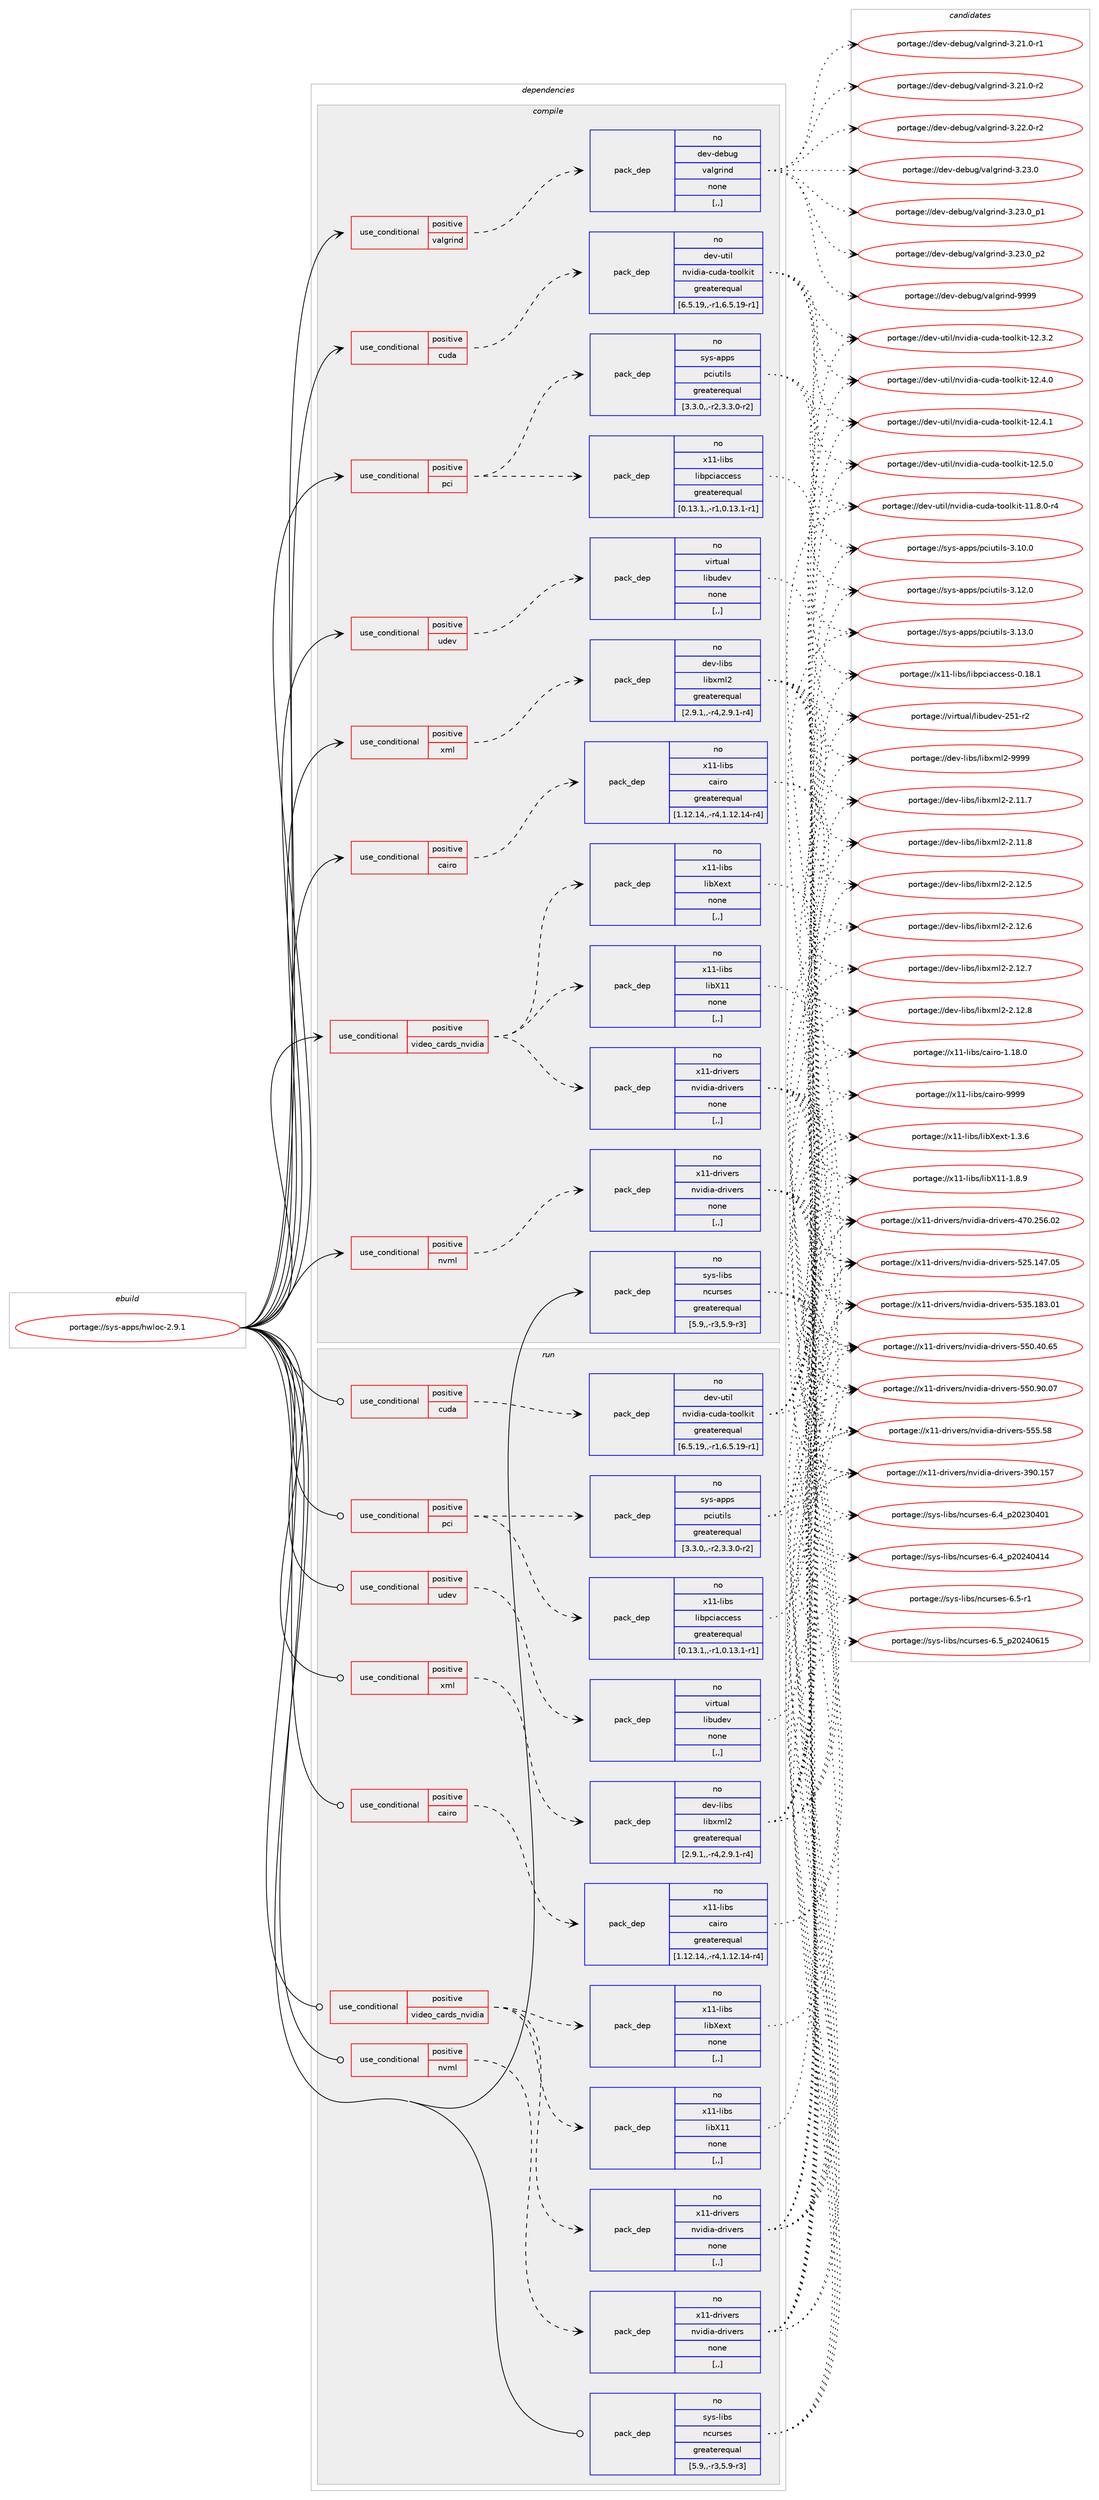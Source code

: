 digraph prolog {

# *************
# Graph options
# *************

newrank=true;
concentrate=true;
compound=true;
graph [rankdir=LR,fontname=Helvetica,fontsize=10,ranksep=1.5];#, ranksep=2.5, nodesep=0.2];
edge  [arrowhead=vee];
node  [fontname=Helvetica,fontsize=10];

# **********
# The ebuild
# **********

subgraph cluster_leftcol {
color=gray;
rank=same;
label=<<i>ebuild</i>>;
id [label="portage://sys-apps/hwloc-2.9.1", color=red, width=4, href="../sys-apps/hwloc-2.9.1.svg"];
}

# ****************
# The dependencies
# ****************

subgraph cluster_midcol {
color=gray;
label=<<i>dependencies</i>>;
subgraph cluster_compile {
fillcolor="#eeeeee";
style=filled;
label=<<i>compile</i>>;
subgraph cond108456 {
dependency410921 [label=<<TABLE BORDER="0" CELLBORDER="1" CELLSPACING="0" CELLPADDING="4"><TR><TD ROWSPAN="3" CELLPADDING="10">use_conditional</TD></TR><TR><TD>positive</TD></TR><TR><TD>cairo</TD></TR></TABLE>>, shape=none, color=red];
subgraph pack299611 {
dependency410922 [label=<<TABLE BORDER="0" CELLBORDER="1" CELLSPACING="0" CELLPADDING="4" WIDTH="220"><TR><TD ROWSPAN="6" CELLPADDING="30">pack_dep</TD></TR><TR><TD WIDTH="110">no</TD></TR><TR><TD>x11-libs</TD></TR><TR><TD>cairo</TD></TR><TR><TD>greaterequal</TD></TR><TR><TD>[1.12.14,,-r4,1.12.14-r4]</TD></TR></TABLE>>, shape=none, color=blue];
}
dependency410921:e -> dependency410922:w [weight=20,style="dashed",arrowhead="vee"];
}
id:e -> dependency410921:w [weight=20,style="solid",arrowhead="vee"];
subgraph cond108457 {
dependency410923 [label=<<TABLE BORDER="0" CELLBORDER="1" CELLSPACING="0" CELLPADDING="4"><TR><TD ROWSPAN="3" CELLPADDING="10">use_conditional</TD></TR><TR><TD>positive</TD></TR><TR><TD>cuda</TD></TR></TABLE>>, shape=none, color=red];
subgraph pack299612 {
dependency410924 [label=<<TABLE BORDER="0" CELLBORDER="1" CELLSPACING="0" CELLPADDING="4" WIDTH="220"><TR><TD ROWSPAN="6" CELLPADDING="30">pack_dep</TD></TR><TR><TD WIDTH="110">no</TD></TR><TR><TD>dev-util</TD></TR><TR><TD>nvidia-cuda-toolkit</TD></TR><TR><TD>greaterequal</TD></TR><TR><TD>[6.5.19,,-r1,6.5.19-r1]</TD></TR></TABLE>>, shape=none, color=blue];
}
dependency410923:e -> dependency410924:w [weight=20,style="dashed",arrowhead="vee"];
}
id:e -> dependency410923:w [weight=20,style="solid",arrowhead="vee"];
subgraph cond108458 {
dependency410925 [label=<<TABLE BORDER="0" CELLBORDER="1" CELLSPACING="0" CELLPADDING="4"><TR><TD ROWSPAN="3" CELLPADDING="10">use_conditional</TD></TR><TR><TD>positive</TD></TR><TR><TD>nvml</TD></TR></TABLE>>, shape=none, color=red];
subgraph pack299613 {
dependency410926 [label=<<TABLE BORDER="0" CELLBORDER="1" CELLSPACING="0" CELLPADDING="4" WIDTH="220"><TR><TD ROWSPAN="6" CELLPADDING="30">pack_dep</TD></TR><TR><TD WIDTH="110">no</TD></TR><TR><TD>x11-drivers</TD></TR><TR><TD>nvidia-drivers</TD></TR><TR><TD>none</TD></TR><TR><TD>[,,]</TD></TR></TABLE>>, shape=none, color=blue];
}
dependency410925:e -> dependency410926:w [weight=20,style="dashed",arrowhead="vee"];
}
id:e -> dependency410925:w [weight=20,style="solid",arrowhead="vee"];
subgraph cond108459 {
dependency410927 [label=<<TABLE BORDER="0" CELLBORDER="1" CELLSPACING="0" CELLPADDING="4"><TR><TD ROWSPAN="3" CELLPADDING="10">use_conditional</TD></TR><TR><TD>positive</TD></TR><TR><TD>pci</TD></TR></TABLE>>, shape=none, color=red];
subgraph pack299614 {
dependency410928 [label=<<TABLE BORDER="0" CELLBORDER="1" CELLSPACING="0" CELLPADDING="4" WIDTH="220"><TR><TD ROWSPAN="6" CELLPADDING="30">pack_dep</TD></TR><TR><TD WIDTH="110">no</TD></TR><TR><TD>sys-apps</TD></TR><TR><TD>pciutils</TD></TR><TR><TD>greaterequal</TD></TR><TR><TD>[3.3.0,,-r2,3.3.0-r2]</TD></TR></TABLE>>, shape=none, color=blue];
}
dependency410927:e -> dependency410928:w [weight=20,style="dashed",arrowhead="vee"];
subgraph pack299615 {
dependency410929 [label=<<TABLE BORDER="0" CELLBORDER="1" CELLSPACING="0" CELLPADDING="4" WIDTH="220"><TR><TD ROWSPAN="6" CELLPADDING="30">pack_dep</TD></TR><TR><TD WIDTH="110">no</TD></TR><TR><TD>x11-libs</TD></TR><TR><TD>libpciaccess</TD></TR><TR><TD>greaterequal</TD></TR><TR><TD>[0.13.1,,-r1,0.13.1-r1]</TD></TR></TABLE>>, shape=none, color=blue];
}
dependency410927:e -> dependency410929:w [weight=20,style="dashed",arrowhead="vee"];
}
id:e -> dependency410927:w [weight=20,style="solid",arrowhead="vee"];
subgraph cond108460 {
dependency410930 [label=<<TABLE BORDER="0" CELLBORDER="1" CELLSPACING="0" CELLPADDING="4"><TR><TD ROWSPAN="3" CELLPADDING="10">use_conditional</TD></TR><TR><TD>positive</TD></TR><TR><TD>udev</TD></TR></TABLE>>, shape=none, color=red];
subgraph pack299616 {
dependency410931 [label=<<TABLE BORDER="0" CELLBORDER="1" CELLSPACING="0" CELLPADDING="4" WIDTH="220"><TR><TD ROWSPAN="6" CELLPADDING="30">pack_dep</TD></TR><TR><TD WIDTH="110">no</TD></TR><TR><TD>virtual</TD></TR><TR><TD>libudev</TD></TR><TR><TD>none</TD></TR><TR><TD>[,,]</TD></TR></TABLE>>, shape=none, color=blue];
}
dependency410930:e -> dependency410931:w [weight=20,style="dashed",arrowhead="vee"];
}
id:e -> dependency410930:w [weight=20,style="solid",arrowhead="vee"];
subgraph cond108461 {
dependency410932 [label=<<TABLE BORDER="0" CELLBORDER="1" CELLSPACING="0" CELLPADDING="4"><TR><TD ROWSPAN="3" CELLPADDING="10">use_conditional</TD></TR><TR><TD>positive</TD></TR><TR><TD>valgrind</TD></TR></TABLE>>, shape=none, color=red];
subgraph pack299617 {
dependency410933 [label=<<TABLE BORDER="0" CELLBORDER="1" CELLSPACING="0" CELLPADDING="4" WIDTH="220"><TR><TD ROWSPAN="6" CELLPADDING="30">pack_dep</TD></TR><TR><TD WIDTH="110">no</TD></TR><TR><TD>dev-debug</TD></TR><TR><TD>valgrind</TD></TR><TR><TD>none</TD></TR><TR><TD>[,,]</TD></TR></TABLE>>, shape=none, color=blue];
}
dependency410932:e -> dependency410933:w [weight=20,style="dashed",arrowhead="vee"];
}
id:e -> dependency410932:w [weight=20,style="solid",arrowhead="vee"];
subgraph cond108462 {
dependency410934 [label=<<TABLE BORDER="0" CELLBORDER="1" CELLSPACING="0" CELLPADDING="4"><TR><TD ROWSPAN="3" CELLPADDING="10">use_conditional</TD></TR><TR><TD>positive</TD></TR><TR><TD>video_cards_nvidia</TD></TR></TABLE>>, shape=none, color=red];
subgraph pack299618 {
dependency410935 [label=<<TABLE BORDER="0" CELLBORDER="1" CELLSPACING="0" CELLPADDING="4" WIDTH="220"><TR><TD ROWSPAN="6" CELLPADDING="30">pack_dep</TD></TR><TR><TD WIDTH="110">no</TD></TR><TR><TD>x11-drivers</TD></TR><TR><TD>nvidia-drivers</TD></TR><TR><TD>none</TD></TR><TR><TD>[,,]</TD></TR></TABLE>>, shape=none, color=blue];
}
dependency410934:e -> dependency410935:w [weight=20,style="dashed",arrowhead="vee"];
subgraph pack299619 {
dependency410936 [label=<<TABLE BORDER="0" CELLBORDER="1" CELLSPACING="0" CELLPADDING="4" WIDTH="220"><TR><TD ROWSPAN="6" CELLPADDING="30">pack_dep</TD></TR><TR><TD WIDTH="110">no</TD></TR><TR><TD>x11-libs</TD></TR><TR><TD>libXext</TD></TR><TR><TD>none</TD></TR><TR><TD>[,,]</TD></TR></TABLE>>, shape=none, color=blue];
}
dependency410934:e -> dependency410936:w [weight=20,style="dashed",arrowhead="vee"];
subgraph pack299620 {
dependency410937 [label=<<TABLE BORDER="0" CELLBORDER="1" CELLSPACING="0" CELLPADDING="4" WIDTH="220"><TR><TD ROWSPAN="6" CELLPADDING="30">pack_dep</TD></TR><TR><TD WIDTH="110">no</TD></TR><TR><TD>x11-libs</TD></TR><TR><TD>libX11</TD></TR><TR><TD>none</TD></TR><TR><TD>[,,]</TD></TR></TABLE>>, shape=none, color=blue];
}
dependency410934:e -> dependency410937:w [weight=20,style="dashed",arrowhead="vee"];
}
id:e -> dependency410934:w [weight=20,style="solid",arrowhead="vee"];
subgraph cond108463 {
dependency410938 [label=<<TABLE BORDER="0" CELLBORDER="1" CELLSPACING="0" CELLPADDING="4"><TR><TD ROWSPAN="3" CELLPADDING="10">use_conditional</TD></TR><TR><TD>positive</TD></TR><TR><TD>xml</TD></TR></TABLE>>, shape=none, color=red];
subgraph pack299621 {
dependency410939 [label=<<TABLE BORDER="0" CELLBORDER="1" CELLSPACING="0" CELLPADDING="4" WIDTH="220"><TR><TD ROWSPAN="6" CELLPADDING="30">pack_dep</TD></TR><TR><TD WIDTH="110">no</TD></TR><TR><TD>dev-libs</TD></TR><TR><TD>libxml2</TD></TR><TR><TD>greaterequal</TD></TR><TR><TD>[2.9.1,,-r4,2.9.1-r4]</TD></TR></TABLE>>, shape=none, color=blue];
}
dependency410938:e -> dependency410939:w [weight=20,style="dashed",arrowhead="vee"];
}
id:e -> dependency410938:w [weight=20,style="solid",arrowhead="vee"];
subgraph pack299622 {
dependency410940 [label=<<TABLE BORDER="0" CELLBORDER="1" CELLSPACING="0" CELLPADDING="4" WIDTH="220"><TR><TD ROWSPAN="6" CELLPADDING="30">pack_dep</TD></TR><TR><TD WIDTH="110">no</TD></TR><TR><TD>sys-libs</TD></TR><TR><TD>ncurses</TD></TR><TR><TD>greaterequal</TD></TR><TR><TD>[5.9,,-r3,5.9-r3]</TD></TR></TABLE>>, shape=none, color=blue];
}
id:e -> dependency410940:w [weight=20,style="solid",arrowhead="vee"];
}
subgraph cluster_compileandrun {
fillcolor="#eeeeee";
style=filled;
label=<<i>compile and run</i>>;
}
subgraph cluster_run {
fillcolor="#eeeeee";
style=filled;
label=<<i>run</i>>;
subgraph cond108464 {
dependency410941 [label=<<TABLE BORDER="0" CELLBORDER="1" CELLSPACING="0" CELLPADDING="4"><TR><TD ROWSPAN="3" CELLPADDING="10">use_conditional</TD></TR><TR><TD>positive</TD></TR><TR><TD>cairo</TD></TR></TABLE>>, shape=none, color=red];
subgraph pack299623 {
dependency410942 [label=<<TABLE BORDER="0" CELLBORDER="1" CELLSPACING="0" CELLPADDING="4" WIDTH="220"><TR><TD ROWSPAN="6" CELLPADDING="30">pack_dep</TD></TR><TR><TD WIDTH="110">no</TD></TR><TR><TD>x11-libs</TD></TR><TR><TD>cairo</TD></TR><TR><TD>greaterequal</TD></TR><TR><TD>[1.12.14,,-r4,1.12.14-r4]</TD></TR></TABLE>>, shape=none, color=blue];
}
dependency410941:e -> dependency410942:w [weight=20,style="dashed",arrowhead="vee"];
}
id:e -> dependency410941:w [weight=20,style="solid",arrowhead="odot"];
subgraph cond108465 {
dependency410943 [label=<<TABLE BORDER="0" CELLBORDER="1" CELLSPACING="0" CELLPADDING="4"><TR><TD ROWSPAN="3" CELLPADDING="10">use_conditional</TD></TR><TR><TD>positive</TD></TR><TR><TD>cuda</TD></TR></TABLE>>, shape=none, color=red];
subgraph pack299624 {
dependency410944 [label=<<TABLE BORDER="0" CELLBORDER="1" CELLSPACING="0" CELLPADDING="4" WIDTH="220"><TR><TD ROWSPAN="6" CELLPADDING="30">pack_dep</TD></TR><TR><TD WIDTH="110">no</TD></TR><TR><TD>dev-util</TD></TR><TR><TD>nvidia-cuda-toolkit</TD></TR><TR><TD>greaterequal</TD></TR><TR><TD>[6.5.19,,-r1,6.5.19-r1]</TD></TR></TABLE>>, shape=none, color=blue];
}
dependency410943:e -> dependency410944:w [weight=20,style="dashed",arrowhead="vee"];
}
id:e -> dependency410943:w [weight=20,style="solid",arrowhead="odot"];
subgraph cond108466 {
dependency410945 [label=<<TABLE BORDER="0" CELLBORDER="1" CELLSPACING="0" CELLPADDING="4"><TR><TD ROWSPAN="3" CELLPADDING="10">use_conditional</TD></TR><TR><TD>positive</TD></TR><TR><TD>nvml</TD></TR></TABLE>>, shape=none, color=red];
subgraph pack299625 {
dependency410946 [label=<<TABLE BORDER="0" CELLBORDER="1" CELLSPACING="0" CELLPADDING="4" WIDTH="220"><TR><TD ROWSPAN="6" CELLPADDING="30">pack_dep</TD></TR><TR><TD WIDTH="110">no</TD></TR><TR><TD>x11-drivers</TD></TR><TR><TD>nvidia-drivers</TD></TR><TR><TD>none</TD></TR><TR><TD>[,,]</TD></TR></TABLE>>, shape=none, color=blue];
}
dependency410945:e -> dependency410946:w [weight=20,style="dashed",arrowhead="vee"];
}
id:e -> dependency410945:w [weight=20,style="solid",arrowhead="odot"];
subgraph cond108467 {
dependency410947 [label=<<TABLE BORDER="0" CELLBORDER="1" CELLSPACING="0" CELLPADDING="4"><TR><TD ROWSPAN="3" CELLPADDING="10">use_conditional</TD></TR><TR><TD>positive</TD></TR><TR><TD>pci</TD></TR></TABLE>>, shape=none, color=red];
subgraph pack299626 {
dependency410948 [label=<<TABLE BORDER="0" CELLBORDER="1" CELLSPACING="0" CELLPADDING="4" WIDTH="220"><TR><TD ROWSPAN="6" CELLPADDING="30">pack_dep</TD></TR><TR><TD WIDTH="110">no</TD></TR><TR><TD>sys-apps</TD></TR><TR><TD>pciutils</TD></TR><TR><TD>greaterequal</TD></TR><TR><TD>[3.3.0,,-r2,3.3.0-r2]</TD></TR></TABLE>>, shape=none, color=blue];
}
dependency410947:e -> dependency410948:w [weight=20,style="dashed",arrowhead="vee"];
subgraph pack299627 {
dependency410949 [label=<<TABLE BORDER="0" CELLBORDER="1" CELLSPACING="0" CELLPADDING="4" WIDTH="220"><TR><TD ROWSPAN="6" CELLPADDING="30">pack_dep</TD></TR><TR><TD WIDTH="110">no</TD></TR><TR><TD>x11-libs</TD></TR><TR><TD>libpciaccess</TD></TR><TR><TD>greaterequal</TD></TR><TR><TD>[0.13.1,,-r1,0.13.1-r1]</TD></TR></TABLE>>, shape=none, color=blue];
}
dependency410947:e -> dependency410949:w [weight=20,style="dashed",arrowhead="vee"];
}
id:e -> dependency410947:w [weight=20,style="solid",arrowhead="odot"];
subgraph cond108468 {
dependency410950 [label=<<TABLE BORDER="0" CELLBORDER="1" CELLSPACING="0" CELLPADDING="4"><TR><TD ROWSPAN="3" CELLPADDING="10">use_conditional</TD></TR><TR><TD>positive</TD></TR><TR><TD>udev</TD></TR></TABLE>>, shape=none, color=red];
subgraph pack299628 {
dependency410951 [label=<<TABLE BORDER="0" CELLBORDER="1" CELLSPACING="0" CELLPADDING="4" WIDTH="220"><TR><TD ROWSPAN="6" CELLPADDING="30">pack_dep</TD></TR><TR><TD WIDTH="110">no</TD></TR><TR><TD>virtual</TD></TR><TR><TD>libudev</TD></TR><TR><TD>none</TD></TR><TR><TD>[,,]</TD></TR></TABLE>>, shape=none, color=blue];
}
dependency410950:e -> dependency410951:w [weight=20,style="dashed",arrowhead="vee"];
}
id:e -> dependency410950:w [weight=20,style="solid",arrowhead="odot"];
subgraph cond108469 {
dependency410952 [label=<<TABLE BORDER="0" CELLBORDER="1" CELLSPACING="0" CELLPADDING="4"><TR><TD ROWSPAN="3" CELLPADDING="10">use_conditional</TD></TR><TR><TD>positive</TD></TR><TR><TD>video_cards_nvidia</TD></TR></TABLE>>, shape=none, color=red];
subgraph pack299629 {
dependency410953 [label=<<TABLE BORDER="0" CELLBORDER="1" CELLSPACING="0" CELLPADDING="4" WIDTH="220"><TR><TD ROWSPAN="6" CELLPADDING="30">pack_dep</TD></TR><TR><TD WIDTH="110">no</TD></TR><TR><TD>x11-drivers</TD></TR><TR><TD>nvidia-drivers</TD></TR><TR><TD>none</TD></TR><TR><TD>[,,]</TD></TR></TABLE>>, shape=none, color=blue];
}
dependency410952:e -> dependency410953:w [weight=20,style="dashed",arrowhead="vee"];
subgraph pack299630 {
dependency410954 [label=<<TABLE BORDER="0" CELLBORDER="1" CELLSPACING="0" CELLPADDING="4" WIDTH="220"><TR><TD ROWSPAN="6" CELLPADDING="30">pack_dep</TD></TR><TR><TD WIDTH="110">no</TD></TR><TR><TD>x11-libs</TD></TR><TR><TD>libXext</TD></TR><TR><TD>none</TD></TR><TR><TD>[,,]</TD></TR></TABLE>>, shape=none, color=blue];
}
dependency410952:e -> dependency410954:w [weight=20,style="dashed",arrowhead="vee"];
subgraph pack299631 {
dependency410955 [label=<<TABLE BORDER="0" CELLBORDER="1" CELLSPACING="0" CELLPADDING="4" WIDTH="220"><TR><TD ROWSPAN="6" CELLPADDING="30">pack_dep</TD></TR><TR><TD WIDTH="110">no</TD></TR><TR><TD>x11-libs</TD></TR><TR><TD>libX11</TD></TR><TR><TD>none</TD></TR><TR><TD>[,,]</TD></TR></TABLE>>, shape=none, color=blue];
}
dependency410952:e -> dependency410955:w [weight=20,style="dashed",arrowhead="vee"];
}
id:e -> dependency410952:w [weight=20,style="solid",arrowhead="odot"];
subgraph cond108470 {
dependency410956 [label=<<TABLE BORDER="0" CELLBORDER="1" CELLSPACING="0" CELLPADDING="4"><TR><TD ROWSPAN="3" CELLPADDING="10">use_conditional</TD></TR><TR><TD>positive</TD></TR><TR><TD>xml</TD></TR></TABLE>>, shape=none, color=red];
subgraph pack299632 {
dependency410957 [label=<<TABLE BORDER="0" CELLBORDER="1" CELLSPACING="0" CELLPADDING="4" WIDTH="220"><TR><TD ROWSPAN="6" CELLPADDING="30">pack_dep</TD></TR><TR><TD WIDTH="110">no</TD></TR><TR><TD>dev-libs</TD></TR><TR><TD>libxml2</TD></TR><TR><TD>greaterequal</TD></TR><TR><TD>[2.9.1,,-r4,2.9.1-r4]</TD></TR></TABLE>>, shape=none, color=blue];
}
dependency410956:e -> dependency410957:w [weight=20,style="dashed",arrowhead="vee"];
}
id:e -> dependency410956:w [weight=20,style="solid",arrowhead="odot"];
subgraph pack299633 {
dependency410958 [label=<<TABLE BORDER="0" CELLBORDER="1" CELLSPACING="0" CELLPADDING="4" WIDTH="220"><TR><TD ROWSPAN="6" CELLPADDING="30">pack_dep</TD></TR><TR><TD WIDTH="110">no</TD></TR><TR><TD>sys-libs</TD></TR><TR><TD>ncurses</TD></TR><TR><TD>greaterequal</TD></TR><TR><TD>[5.9,,-r3,5.9-r3]</TD></TR></TABLE>>, shape=none, color=blue];
}
id:e -> dependency410958:w [weight=20,style="solid",arrowhead="odot"];
}
}

# **************
# The candidates
# **************

subgraph cluster_choices {
rank=same;
color=gray;
label=<<i>candidates</i>>;

subgraph choice299611 {
color=black;
nodesep=1;
choice1204949451081059811547999710511411145494649564648 [label="portage://x11-libs/cairo-1.18.0", color=red, width=4,href="../x11-libs/cairo-1.18.0.svg"];
choice120494945108105981154799971051141114557575757 [label="portage://x11-libs/cairo-9999", color=red, width=4,href="../x11-libs/cairo-9999.svg"];
dependency410922:e -> choice1204949451081059811547999710511411145494649564648:w [style=dotted,weight="100"];
dependency410922:e -> choice120494945108105981154799971051141114557575757:w [style=dotted,weight="100"];
}
subgraph choice299612 {
color=black;
nodesep=1;
choice10010111845117116105108471101181051001059745991171009745116111111108107105116454949465646484511452 [label="portage://dev-util/nvidia-cuda-toolkit-11.8.0-r4", color=red, width=4,href="../dev-util/nvidia-cuda-toolkit-11.8.0-r4.svg"];
choice1001011184511711610510847110118105100105974599117100974511611111110810710511645495046514650 [label="portage://dev-util/nvidia-cuda-toolkit-12.3.2", color=red, width=4,href="../dev-util/nvidia-cuda-toolkit-12.3.2.svg"];
choice1001011184511711610510847110118105100105974599117100974511611111110810710511645495046524648 [label="portage://dev-util/nvidia-cuda-toolkit-12.4.0", color=red, width=4,href="../dev-util/nvidia-cuda-toolkit-12.4.0.svg"];
choice1001011184511711610510847110118105100105974599117100974511611111110810710511645495046524649 [label="portage://dev-util/nvidia-cuda-toolkit-12.4.1", color=red, width=4,href="../dev-util/nvidia-cuda-toolkit-12.4.1.svg"];
choice1001011184511711610510847110118105100105974599117100974511611111110810710511645495046534648 [label="portage://dev-util/nvidia-cuda-toolkit-12.5.0", color=red, width=4,href="../dev-util/nvidia-cuda-toolkit-12.5.0.svg"];
dependency410924:e -> choice10010111845117116105108471101181051001059745991171009745116111111108107105116454949465646484511452:w [style=dotted,weight="100"];
dependency410924:e -> choice1001011184511711610510847110118105100105974599117100974511611111110810710511645495046514650:w [style=dotted,weight="100"];
dependency410924:e -> choice1001011184511711610510847110118105100105974599117100974511611111110810710511645495046524648:w [style=dotted,weight="100"];
dependency410924:e -> choice1001011184511711610510847110118105100105974599117100974511611111110810710511645495046524649:w [style=dotted,weight="100"];
dependency410924:e -> choice1001011184511711610510847110118105100105974599117100974511611111110810710511645495046534648:w [style=dotted,weight="100"];
}
subgraph choice299613 {
color=black;
nodesep=1;
choice1204949451001141051181011141154711011810510010597451001141051181011141154551574846495355 [label="portage://x11-drivers/nvidia-drivers-390.157", color=red, width=4,href="../x11-drivers/nvidia-drivers-390.157.svg"];
choice1204949451001141051181011141154711011810510010597451001141051181011141154552554846505354464850 [label="portage://x11-drivers/nvidia-drivers-470.256.02", color=red, width=4,href="../x11-drivers/nvidia-drivers-470.256.02.svg"];
choice1204949451001141051181011141154711011810510010597451001141051181011141154553505346495255464853 [label="portage://x11-drivers/nvidia-drivers-525.147.05", color=red, width=4,href="../x11-drivers/nvidia-drivers-525.147.05.svg"];
choice1204949451001141051181011141154711011810510010597451001141051181011141154553515346495651464849 [label="portage://x11-drivers/nvidia-drivers-535.183.01", color=red, width=4,href="../x11-drivers/nvidia-drivers-535.183.01.svg"];
choice12049494510011410511810111411547110118105100105974510011410511810111411545535348465248465453 [label="portage://x11-drivers/nvidia-drivers-550.40.65", color=red, width=4,href="../x11-drivers/nvidia-drivers-550.40.65.svg"];
choice12049494510011410511810111411547110118105100105974510011410511810111411545535348465748464855 [label="portage://x11-drivers/nvidia-drivers-550.90.07", color=red, width=4,href="../x11-drivers/nvidia-drivers-550.90.07.svg"];
choice12049494510011410511810111411547110118105100105974510011410511810111411545535353465356 [label="portage://x11-drivers/nvidia-drivers-555.58", color=red, width=4,href="../x11-drivers/nvidia-drivers-555.58.svg"];
dependency410926:e -> choice1204949451001141051181011141154711011810510010597451001141051181011141154551574846495355:w [style=dotted,weight="100"];
dependency410926:e -> choice1204949451001141051181011141154711011810510010597451001141051181011141154552554846505354464850:w [style=dotted,weight="100"];
dependency410926:e -> choice1204949451001141051181011141154711011810510010597451001141051181011141154553505346495255464853:w [style=dotted,weight="100"];
dependency410926:e -> choice1204949451001141051181011141154711011810510010597451001141051181011141154553515346495651464849:w [style=dotted,weight="100"];
dependency410926:e -> choice12049494510011410511810111411547110118105100105974510011410511810111411545535348465248465453:w [style=dotted,weight="100"];
dependency410926:e -> choice12049494510011410511810111411547110118105100105974510011410511810111411545535348465748464855:w [style=dotted,weight="100"];
dependency410926:e -> choice12049494510011410511810111411547110118105100105974510011410511810111411545535353465356:w [style=dotted,weight="100"];
}
subgraph choice299614 {
color=black;
nodesep=1;
choice1151211154597112112115471129910511711610510811545514649484648 [label="portage://sys-apps/pciutils-3.10.0", color=red, width=4,href="../sys-apps/pciutils-3.10.0.svg"];
choice1151211154597112112115471129910511711610510811545514649504648 [label="portage://sys-apps/pciutils-3.12.0", color=red, width=4,href="../sys-apps/pciutils-3.12.0.svg"];
choice1151211154597112112115471129910511711610510811545514649514648 [label="portage://sys-apps/pciutils-3.13.0", color=red, width=4,href="../sys-apps/pciutils-3.13.0.svg"];
dependency410928:e -> choice1151211154597112112115471129910511711610510811545514649484648:w [style=dotted,weight="100"];
dependency410928:e -> choice1151211154597112112115471129910511711610510811545514649504648:w [style=dotted,weight="100"];
dependency410928:e -> choice1151211154597112112115471129910511711610510811545514649514648:w [style=dotted,weight="100"];
}
subgraph choice299615 {
color=black;
nodesep=1;
choice1204949451081059811547108105981129910597999910111511545484649564649 [label="portage://x11-libs/libpciaccess-0.18.1", color=red, width=4,href="../x11-libs/libpciaccess-0.18.1.svg"];
dependency410929:e -> choice1204949451081059811547108105981129910597999910111511545484649564649:w [style=dotted,weight="100"];
}
subgraph choice299616 {
color=black;
nodesep=1;
choice118105114116117971084710810598117100101118455053494511450 [label="portage://virtual/libudev-251-r2", color=red, width=4,href="../virtual/libudev-251-r2.svg"];
dependency410931:e -> choice118105114116117971084710810598117100101118455053494511450:w [style=dotted,weight="100"];
}
subgraph choice299617 {
color=black;
nodesep=1;
choice10010111845100101981171034711897108103114105110100455146504946484511449 [label="portage://dev-debug/valgrind-3.21.0-r1", color=red, width=4,href="../dev-debug/valgrind-3.21.0-r1.svg"];
choice10010111845100101981171034711897108103114105110100455146504946484511450 [label="portage://dev-debug/valgrind-3.21.0-r2", color=red, width=4,href="../dev-debug/valgrind-3.21.0-r2.svg"];
choice10010111845100101981171034711897108103114105110100455146505046484511450 [label="portage://dev-debug/valgrind-3.22.0-r2", color=red, width=4,href="../dev-debug/valgrind-3.22.0-r2.svg"];
choice1001011184510010198117103471189710810311410511010045514650514648 [label="portage://dev-debug/valgrind-3.23.0", color=red, width=4,href="../dev-debug/valgrind-3.23.0.svg"];
choice10010111845100101981171034711897108103114105110100455146505146489511249 [label="portage://dev-debug/valgrind-3.23.0_p1", color=red, width=4,href="../dev-debug/valgrind-3.23.0_p1.svg"];
choice10010111845100101981171034711897108103114105110100455146505146489511250 [label="portage://dev-debug/valgrind-3.23.0_p2", color=red, width=4,href="../dev-debug/valgrind-3.23.0_p2.svg"];
choice100101118451001019811710347118971081031141051101004557575757 [label="portage://dev-debug/valgrind-9999", color=red, width=4,href="../dev-debug/valgrind-9999.svg"];
dependency410933:e -> choice10010111845100101981171034711897108103114105110100455146504946484511449:w [style=dotted,weight="100"];
dependency410933:e -> choice10010111845100101981171034711897108103114105110100455146504946484511450:w [style=dotted,weight="100"];
dependency410933:e -> choice10010111845100101981171034711897108103114105110100455146505046484511450:w [style=dotted,weight="100"];
dependency410933:e -> choice1001011184510010198117103471189710810311410511010045514650514648:w [style=dotted,weight="100"];
dependency410933:e -> choice10010111845100101981171034711897108103114105110100455146505146489511249:w [style=dotted,weight="100"];
dependency410933:e -> choice10010111845100101981171034711897108103114105110100455146505146489511250:w [style=dotted,weight="100"];
dependency410933:e -> choice100101118451001019811710347118971081031141051101004557575757:w [style=dotted,weight="100"];
}
subgraph choice299618 {
color=black;
nodesep=1;
choice1204949451001141051181011141154711011810510010597451001141051181011141154551574846495355 [label="portage://x11-drivers/nvidia-drivers-390.157", color=red, width=4,href="../x11-drivers/nvidia-drivers-390.157.svg"];
choice1204949451001141051181011141154711011810510010597451001141051181011141154552554846505354464850 [label="portage://x11-drivers/nvidia-drivers-470.256.02", color=red, width=4,href="../x11-drivers/nvidia-drivers-470.256.02.svg"];
choice1204949451001141051181011141154711011810510010597451001141051181011141154553505346495255464853 [label="portage://x11-drivers/nvidia-drivers-525.147.05", color=red, width=4,href="../x11-drivers/nvidia-drivers-525.147.05.svg"];
choice1204949451001141051181011141154711011810510010597451001141051181011141154553515346495651464849 [label="portage://x11-drivers/nvidia-drivers-535.183.01", color=red, width=4,href="../x11-drivers/nvidia-drivers-535.183.01.svg"];
choice12049494510011410511810111411547110118105100105974510011410511810111411545535348465248465453 [label="portage://x11-drivers/nvidia-drivers-550.40.65", color=red, width=4,href="../x11-drivers/nvidia-drivers-550.40.65.svg"];
choice12049494510011410511810111411547110118105100105974510011410511810111411545535348465748464855 [label="portage://x11-drivers/nvidia-drivers-550.90.07", color=red, width=4,href="../x11-drivers/nvidia-drivers-550.90.07.svg"];
choice12049494510011410511810111411547110118105100105974510011410511810111411545535353465356 [label="portage://x11-drivers/nvidia-drivers-555.58", color=red, width=4,href="../x11-drivers/nvidia-drivers-555.58.svg"];
dependency410935:e -> choice1204949451001141051181011141154711011810510010597451001141051181011141154551574846495355:w [style=dotted,weight="100"];
dependency410935:e -> choice1204949451001141051181011141154711011810510010597451001141051181011141154552554846505354464850:w [style=dotted,weight="100"];
dependency410935:e -> choice1204949451001141051181011141154711011810510010597451001141051181011141154553505346495255464853:w [style=dotted,weight="100"];
dependency410935:e -> choice1204949451001141051181011141154711011810510010597451001141051181011141154553515346495651464849:w [style=dotted,weight="100"];
dependency410935:e -> choice12049494510011410511810111411547110118105100105974510011410511810111411545535348465248465453:w [style=dotted,weight="100"];
dependency410935:e -> choice12049494510011410511810111411547110118105100105974510011410511810111411545535348465748464855:w [style=dotted,weight="100"];
dependency410935:e -> choice12049494510011410511810111411547110118105100105974510011410511810111411545535353465356:w [style=dotted,weight="100"];
}
subgraph choice299619 {
color=black;
nodesep=1;
choice12049494510810598115471081059888101120116454946514654 [label="portage://x11-libs/libXext-1.3.6", color=red, width=4,href="../x11-libs/libXext-1.3.6.svg"];
dependency410936:e -> choice12049494510810598115471081059888101120116454946514654:w [style=dotted,weight="100"];
}
subgraph choice299620 {
color=black;
nodesep=1;
choice120494945108105981154710810598884949454946564657 [label="portage://x11-libs/libX11-1.8.9", color=red, width=4,href="../x11-libs/libX11-1.8.9.svg"];
dependency410937:e -> choice120494945108105981154710810598884949454946564657:w [style=dotted,weight="100"];
}
subgraph choice299621 {
color=black;
nodesep=1;
choice100101118451081059811547108105981201091085045504649494655 [label="portage://dev-libs/libxml2-2.11.7", color=red, width=4,href="../dev-libs/libxml2-2.11.7.svg"];
choice100101118451081059811547108105981201091085045504649494656 [label="portage://dev-libs/libxml2-2.11.8", color=red, width=4,href="../dev-libs/libxml2-2.11.8.svg"];
choice100101118451081059811547108105981201091085045504649504653 [label="portage://dev-libs/libxml2-2.12.5", color=red, width=4,href="../dev-libs/libxml2-2.12.5.svg"];
choice100101118451081059811547108105981201091085045504649504654 [label="portage://dev-libs/libxml2-2.12.6", color=red, width=4,href="../dev-libs/libxml2-2.12.6.svg"];
choice100101118451081059811547108105981201091085045504649504655 [label="portage://dev-libs/libxml2-2.12.7", color=red, width=4,href="../dev-libs/libxml2-2.12.7.svg"];
choice100101118451081059811547108105981201091085045504649504656 [label="portage://dev-libs/libxml2-2.12.8", color=red, width=4,href="../dev-libs/libxml2-2.12.8.svg"];
choice10010111845108105981154710810598120109108504557575757 [label="portage://dev-libs/libxml2-9999", color=red, width=4,href="../dev-libs/libxml2-9999.svg"];
dependency410939:e -> choice100101118451081059811547108105981201091085045504649494655:w [style=dotted,weight="100"];
dependency410939:e -> choice100101118451081059811547108105981201091085045504649494656:w [style=dotted,weight="100"];
dependency410939:e -> choice100101118451081059811547108105981201091085045504649504653:w [style=dotted,weight="100"];
dependency410939:e -> choice100101118451081059811547108105981201091085045504649504654:w [style=dotted,weight="100"];
dependency410939:e -> choice100101118451081059811547108105981201091085045504649504655:w [style=dotted,weight="100"];
dependency410939:e -> choice100101118451081059811547108105981201091085045504649504656:w [style=dotted,weight="100"];
dependency410939:e -> choice10010111845108105981154710810598120109108504557575757:w [style=dotted,weight="100"];
}
subgraph choice299622 {
color=black;
nodesep=1;
choice1151211154510810598115471109911711411510111545544652951125048505148524849 [label="portage://sys-libs/ncurses-6.4_p20230401", color=red, width=4,href="../sys-libs/ncurses-6.4_p20230401.svg"];
choice1151211154510810598115471109911711411510111545544652951125048505248524952 [label="portage://sys-libs/ncurses-6.4_p20240414", color=red, width=4,href="../sys-libs/ncurses-6.4_p20240414.svg"];
choice11512111545108105981154711099117114115101115455446534511449 [label="portage://sys-libs/ncurses-6.5-r1", color=red, width=4,href="../sys-libs/ncurses-6.5-r1.svg"];
choice1151211154510810598115471109911711411510111545544653951125048505248544953 [label="portage://sys-libs/ncurses-6.5_p20240615", color=red, width=4,href="../sys-libs/ncurses-6.5_p20240615.svg"];
dependency410940:e -> choice1151211154510810598115471109911711411510111545544652951125048505148524849:w [style=dotted,weight="100"];
dependency410940:e -> choice1151211154510810598115471109911711411510111545544652951125048505248524952:w [style=dotted,weight="100"];
dependency410940:e -> choice11512111545108105981154711099117114115101115455446534511449:w [style=dotted,weight="100"];
dependency410940:e -> choice1151211154510810598115471109911711411510111545544653951125048505248544953:w [style=dotted,weight="100"];
}
subgraph choice299623 {
color=black;
nodesep=1;
choice1204949451081059811547999710511411145494649564648 [label="portage://x11-libs/cairo-1.18.0", color=red, width=4,href="../x11-libs/cairo-1.18.0.svg"];
choice120494945108105981154799971051141114557575757 [label="portage://x11-libs/cairo-9999", color=red, width=4,href="../x11-libs/cairo-9999.svg"];
dependency410942:e -> choice1204949451081059811547999710511411145494649564648:w [style=dotted,weight="100"];
dependency410942:e -> choice120494945108105981154799971051141114557575757:w [style=dotted,weight="100"];
}
subgraph choice299624 {
color=black;
nodesep=1;
choice10010111845117116105108471101181051001059745991171009745116111111108107105116454949465646484511452 [label="portage://dev-util/nvidia-cuda-toolkit-11.8.0-r4", color=red, width=4,href="../dev-util/nvidia-cuda-toolkit-11.8.0-r4.svg"];
choice1001011184511711610510847110118105100105974599117100974511611111110810710511645495046514650 [label="portage://dev-util/nvidia-cuda-toolkit-12.3.2", color=red, width=4,href="../dev-util/nvidia-cuda-toolkit-12.3.2.svg"];
choice1001011184511711610510847110118105100105974599117100974511611111110810710511645495046524648 [label="portage://dev-util/nvidia-cuda-toolkit-12.4.0", color=red, width=4,href="../dev-util/nvidia-cuda-toolkit-12.4.0.svg"];
choice1001011184511711610510847110118105100105974599117100974511611111110810710511645495046524649 [label="portage://dev-util/nvidia-cuda-toolkit-12.4.1", color=red, width=4,href="../dev-util/nvidia-cuda-toolkit-12.4.1.svg"];
choice1001011184511711610510847110118105100105974599117100974511611111110810710511645495046534648 [label="portage://dev-util/nvidia-cuda-toolkit-12.5.0", color=red, width=4,href="../dev-util/nvidia-cuda-toolkit-12.5.0.svg"];
dependency410944:e -> choice10010111845117116105108471101181051001059745991171009745116111111108107105116454949465646484511452:w [style=dotted,weight="100"];
dependency410944:e -> choice1001011184511711610510847110118105100105974599117100974511611111110810710511645495046514650:w [style=dotted,weight="100"];
dependency410944:e -> choice1001011184511711610510847110118105100105974599117100974511611111110810710511645495046524648:w [style=dotted,weight="100"];
dependency410944:e -> choice1001011184511711610510847110118105100105974599117100974511611111110810710511645495046524649:w [style=dotted,weight="100"];
dependency410944:e -> choice1001011184511711610510847110118105100105974599117100974511611111110810710511645495046534648:w [style=dotted,weight="100"];
}
subgraph choice299625 {
color=black;
nodesep=1;
choice1204949451001141051181011141154711011810510010597451001141051181011141154551574846495355 [label="portage://x11-drivers/nvidia-drivers-390.157", color=red, width=4,href="../x11-drivers/nvidia-drivers-390.157.svg"];
choice1204949451001141051181011141154711011810510010597451001141051181011141154552554846505354464850 [label="portage://x11-drivers/nvidia-drivers-470.256.02", color=red, width=4,href="../x11-drivers/nvidia-drivers-470.256.02.svg"];
choice1204949451001141051181011141154711011810510010597451001141051181011141154553505346495255464853 [label="portage://x11-drivers/nvidia-drivers-525.147.05", color=red, width=4,href="../x11-drivers/nvidia-drivers-525.147.05.svg"];
choice1204949451001141051181011141154711011810510010597451001141051181011141154553515346495651464849 [label="portage://x11-drivers/nvidia-drivers-535.183.01", color=red, width=4,href="../x11-drivers/nvidia-drivers-535.183.01.svg"];
choice12049494510011410511810111411547110118105100105974510011410511810111411545535348465248465453 [label="portage://x11-drivers/nvidia-drivers-550.40.65", color=red, width=4,href="../x11-drivers/nvidia-drivers-550.40.65.svg"];
choice12049494510011410511810111411547110118105100105974510011410511810111411545535348465748464855 [label="portage://x11-drivers/nvidia-drivers-550.90.07", color=red, width=4,href="../x11-drivers/nvidia-drivers-550.90.07.svg"];
choice12049494510011410511810111411547110118105100105974510011410511810111411545535353465356 [label="portage://x11-drivers/nvidia-drivers-555.58", color=red, width=4,href="../x11-drivers/nvidia-drivers-555.58.svg"];
dependency410946:e -> choice1204949451001141051181011141154711011810510010597451001141051181011141154551574846495355:w [style=dotted,weight="100"];
dependency410946:e -> choice1204949451001141051181011141154711011810510010597451001141051181011141154552554846505354464850:w [style=dotted,weight="100"];
dependency410946:e -> choice1204949451001141051181011141154711011810510010597451001141051181011141154553505346495255464853:w [style=dotted,weight="100"];
dependency410946:e -> choice1204949451001141051181011141154711011810510010597451001141051181011141154553515346495651464849:w [style=dotted,weight="100"];
dependency410946:e -> choice12049494510011410511810111411547110118105100105974510011410511810111411545535348465248465453:w [style=dotted,weight="100"];
dependency410946:e -> choice12049494510011410511810111411547110118105100105974510011410511810111411545535348465748464855:w [style=dotted,weight="100"];
dependency410946:e -> choice12049494510011410511810111411547110118105100105974510011410511810111411545535353465356:w [style=dotted,weight="100"];
}
subgraph choice299626 {
color=black;
nodesep=1;
choice1151211154597112112115471129910511711610510811545514649484648 [label="portage://sys-apps/pciutils-3.10.0", color=red, width=4,href="../sys-apps/pciutils-3.10.0.svg"];
choice1151211154597112112115471129910511711610510811545514649504648 [label="portage://sys-apps/pciutils-3.12.0", color=red, width=4,href="../sys-apps/pciutils-3.12.0.svg"];
choice1151211154597112112115471129910511711610510811545514649514648 [label="portage://sys-apps/pciutils-3.13.0", color=red, width=4,href="../sys-apps/pciutils-3.13.0.svg"];
dependency410948:e -> choice1151211154597112112115471129910511711610510811545514649484648:w [style=dotted,weight="100"];
dependency410948:e -> choice1151211154597112112115471129910511711610510811545514649504648:w [style=dotted,weight="100"];
dependency410948:e -> choice1151211154597112112115471129910511711610510811545514649514648:w [style=dotted,weight="100"];
}
subgraph choice299627 {
color=black;
nodesep=1;
choice1204949451081059811547108105981129910597999910111511545484649564649 [label="portage://x11-libs/libpciaccess-0.18.1", color=red, width=4,href="../x11-libs/libpciaccess-0.18.1.svg"];
dependency410949:e -> choice1204949451081059811547108105981129910597999910111511545484649564649:w [style=dotted,weight="100"];
}
subgraph choice299628 {
color=black;
nodesep=1;
choice118105114116117971084710810598117100101118455053494511450 [label="portage://virtual/libudev-251-r2", color=red, width=4,href="../virtual/libudev-251-r2.svg"];
dependency410951:e -> choice118105114116117971084710810598117100101118455053494511450:w [style=dotted,weight="100"];
}
subgraph choice299629 {
color=black;
nodesep=1;
choice1204949451001141051181011141154711011810510010597451001141051181011141154551574846495355 [label="portage://x11-drivers/nvidia-drivers-390.157", color=red, width=4,href="../x11-drivers/nvidia-drivers-390.157.svg"];
choice1204949451001141051181011141154711011810510010597451001141051181011141154552554846505354464850 [label="portage://x11-drivers/nvidia-drivers-470.256.02", color=red, width=4,href="../x11-drivers/nvidia-drivers-470.256.02.svg"];
choice1204949451001141051181011141154711011810510010597451001141051181011141154553505346495255464853 [label="portage://x11-drivers/nvidia-drivers-525.147.05", color=red, width=4,href="../x11-drivers/nvidia-drivers-525.147.05.svg"];
choice1204949451001141051181011141154711011810510010597451001141051181011141154553515346495651464849 [label="portage://x11-drivers/nvidia-drivers-535.183.01", color=red, width=4,href="../x11-drivers/nvidia-drivers-535.183.01.svg"];
choice12049494510011410511810111411547110118105100105974510011410511810111411545535348465248465453 [label="portage://x11-drivers/nvidia-drivers-550.40.65", color=red, width=4,href="../x11-drivers/nvidia-drivers-550.40.65.svg"];
choice12049494510011410511810111411547110118105100105974510011410511810111411545535348465748464855 [label="portage://x11-drivers/nvidia-drivers-550.90.07", color=red, width=4,href="../x11-drivers/nvidia-drivers-550.90.07.svg"];
choice12049494510011410511810111411547110118105100105974510011410511810111411545535353465356 [label="portage://x11-drivers/nvidia-drivers-555.58", color=red, width=4,href="../x11-drivers/nvidia-drivers-555.58.svg"];
dependency410953:e -> choice1204949451001141051181011141154711011810510010597451001141051181011141154551574846495355:w [style=dotted,weight="100"];
dependency410953:e -> choice1204949451001141051181011141154711011810510010597451001141051181011141154552554846505354464850:w [style=dotted,weight="100"];
dependency410953:e -> choice1204949451001141051181011141154711011810510010597451001141051181011141154553505346495255464853:w [style=dotted,weight="100"];
dependency410953:e -> choice1204949451001141051181011141154711011810510010597451001141051181011141154553515346495651464849:w [style=dotted,weight="100"];
dependency410953:e -> choice12049494510011410511810111411547110118105100105974510011410511810111411545535348465248465453:w [style=dotted,weight="100"];
dependency410953:e -> choice12049494510011410511810111411547110118105100105974510011410511810111411545535348465748464855:w [style=dotted,weight="100"];
dependency410953:e -> choice12049494510011410511810111411547110118105100105974510011410511810111411545535353465356:w [style=dotted,weight="100"];
}
subgraph choice299630 {
color=black;
nodesep=1;
choice12049494510810598115471081059888101120116454946514654 [label="portage://x11-libs/libXext-1.3.6", color=red, width=4,href="../x11-libs/libXext-1.3.6.svg"];
dependency410954:e -> choice12049494510810598115471081059888101120116454946514654:w [style=dotted,weight="100"];
}
subgraph choice299631 {
color=black;
nodesep=1;
choice120494945108105981154710810598884949454946564657 [label="portage://x11-libs/libX11-1.8.9", color=red, width=4,href="../x11-libs/libX11-1.8.9.svg"];
dependency410955:e -> choice120494945108105981154710810598884949454946564657:w [style=dotted,weight="100"];
}
subgraph choice299632 {
color=black;
nodesep=1;
choice100101118451081059811547108105981201091085045504649494655 [label="portage://dev-libs/libxml2-2.11.7", color=red, width=4,href="../dev-libs/libxml2-2.11.7.svg"];
choice100101118451081059811547108105981201091085045504649494656 [label="portage://dev-libs/libxml2-2.11.8", color=red, width=4,href="../dev-libs/libxml2-2.11.8.svg"];
choice100101118451081059811547108105981201091085045504649504653 [label="portage://dev-libs/libxml2-2.12.5", color=red, width=4,href="../dev-libs/libxml2-2.12.5.svg"];
choice100101118451081059811547108105981201091085045504649504654 [label="portage://dev-libs/libxml2-2.12.6", color=red, width=4,href="../dev-libs/libxml2-2.12.6.svg"];
choice100101118451081059811547108105981201091085045504649504655 [label="portage://dev-libs/libxml2-2.12.7", color=red, width=4,href="../dev-libs/libxml2-2.12.7.svg"];
choice100101118451081059811547108105981201091085045504649504656 [label="portage://dev-libs/libxml2-2.12.8", color=red, width=4,href="../dev-libs/libxml2-2.12.8.svg"];
choice10010111845108105981154710810598120109108504557575757 [label="portage://dev-libs/libxml2-9999", color=red, width=4,href="../dev-libs/libxml2-9999.svg"];
dependency410957:e -> choice100101118451081059811547108105981201091085045504649494655:w [style=dotted,weight="100"];
dependency410957:e -> choice100101118451081059811547108105981201091085045504649494656:w [style=dotted,weight="100"];
dependency410957:e -> choice100101118451081059811547108105981201091085045504649504653:w [style=dotted,weight="100"];
dependency410957:e -> choice100101118451081059811547108105981201091085045504649504654:w [style=dotted,weight="100"];
dependency410957:e -> choice100101118451081059811547108105981201091085045504649504655:w [style=dotted,weight="100"];
dependency410957:e -> choice100101118451081059811547108105981201091085045504649504656:w [style=dotted,weight="100"];
dependency410957:e -> choice10010111845108105981154710810598120109108504557575757:w [style=dotted,weight="100"];
}
subgraph choice299633 {
color=black;
nodesep=1;
choice1151211154510810598115471109911711411510111545544652951125048505148524849 [label="portage://sys-libs/ncurses-6.4_p20230401", color=red, width=4,href="../sys-libs/ncurses-6.4_p20230401.svg"];
choice1151211154510810598115471109911711411510111545544652951125048505248524952 [label="portage://sys-libs/ncurses-6.4_p20240414", color=red, width=4,href="../sys-libs/ncurses-6.4_p20240414.svg"];
choice11512111545108105981154711099117114115101115455446534511449 [label="portage://sys-libs/ncurses-6.5-r1", color=red, width=4,href="../sys-libs/ncurses-6.5-r1.svg"];
choice1151211154510810598115471109911711411510111545544653951125048505248544953 [label="portage://sys-libs/ncurses-6.5_p20240615", color=red, width=4,href="../sys-libs/ncurses-6.5_p20240615.svg"];
dependency410958:e -> choice1151211154510810598115471109911711411510111545544652951125048505148524849:w [style=dotted,weight="100"];
dependency410958:e -> choice1151211154510810598115471109911711411510111545544652951125048505248524952:w [style=dotted,weight="100"];
dependency410958:e -> choice11512111545108105981154711099117114115101115455446534511449:w [style=dotted,weight="100"];
dependency410958:e -> choice1151211154510810598115471109911711411510111545544653951125048505248544953:w [style=dotted,weight="100"];
}
}

}
